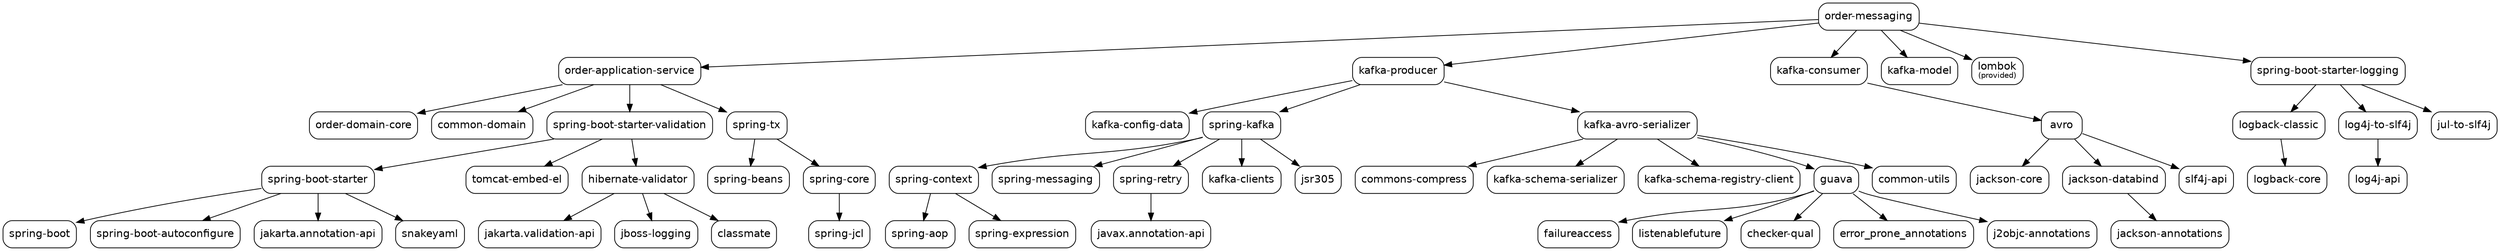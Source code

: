 digraph "order-messaging" {
  node [shape="box",style="rounded",fontname="Helvetica",fontsize="14"]
  edge [fontsize="10",fontname="Helvetica"]

  // Node Definitions:
  "com.food-ordering-system:order-application-service:jar"[label=<order-application-service>]
  "com.food-ordering-system:order-domain-core:jar"[label=<order-domain-core>]
  "com.food.ordering.system:common-domain:jar"[label=<common-domain>]
  "org.springframework.boot:spring-boot-starter:jar"[label=<spring-boot-starter>]
  "org.springframework.boot:spring-boot:jar"[label=<spring-boot>]
  "org.springframework.boot:spring-boot-autoconfigure:jar"[label=<spring-boot-autoconfigure>]
  "jakarta.annotation:jakarta.annotation-api:jar"[label=<jakarta.annotation-api>]
  "org.yaml:snakeyaml:jar"[label=<snakeyaml>]
  "org.springframework.boot:spring-boot-starter-validation:jar"[label=<spring-boot-starter-validation>]
  "org.apache.tomcat.embed:tomcat-embed-el:jar"[label=<tomcat-embed-el>]
  "org.hibernate.validator:hibernate-validator:jar"[label=<hibernate-validator>]
  "jakarta.validation:jakarta.validation-api:jar"[label=<jakarta.validation-api>]
  "org.jboss.logging:jboss-logging:jar"[label=<jboss-logging>]
  "com.fasterxml:classmate:jar"[label=<classmate>]
  "org.springframework:spring-tx:jar"[label=<spring-tx>]
  "org.springframework:spring-beans:jar"[label=<spring-beans>]
  "org.springframework:spring-core:jar"[label=<spring-core>]
  "org.springframework:spring-jcl:jar"[label=<spring-jcl>]
  "com.food-ordering-system:order-messaging:jar"[label=<order-messaging>]
  "com.food-ordering-system:kafka-producer:jar"[label=<kafka-producer>]
  "com.food.ordering.system:kafka-config-data:jar"[label=<kafka-config-data>]
  "org.springframework:spring-context:jar"[label=<spring-context>]
  "org.springframework:spring-aop:jar"[label=<spring-aop>]
  "org.springframework:spring-expression:jar"[label=<spring-expression>]
  "org.springframework.kafka:spring-kafka:jar"[label=<spring-kafka>]
  "org.springframework:spring-messaging:jar"[label=<spring-messaging>]
  "org.springframework.retry:spring-retry:jar"[label=<spring-retry>]
  "javax.annotation:javax.annotation-api:jar"[label=<javax.annotation-api>]
  "org.apache.kafka:kafka-clients:jar"[label=<kafka-clients>]
  "com.google.code.findbugs:jsr305:jar"[label=<jsr305>]
  "io.confluent:kafka-avro-serializer:jar"[label=<kafka-avro-serializer>]
  "org.apache.commons:commons-compress:jar"[label=<commons-compress>]
  "io.confluent:kafka-schema-serializer:jar"[label=<kafka-schema-serializer>]
  "io.confluent:kafka-schema-registry-client:jar"[label=<kafka-schema-registry-client>]
  "com.google.guava:guava:jar"[label=<guava>]
  "com.google.guava:failureaccess:jar"[label=<failureaccess>]
  "com.google.guava:listenablefuture:jar"[label=<listenablefuture>]
  "org.checkerframework:checker-qual:jar"[label=<checker-qual>]
  "com.google.errorprone:error_prone_annotations:jar"[label=<error_prone_annotations>]
  "com.google.j2objc:j2objc-annotations:jar"[label=<j2objc-annotations>]
  "io.confluent:common-utils:jar"[label=<common-utils>]
  "org.apache.avro:avro:jar"[label=<avro>]
  "com.fasterxml.jackson.core:jackson-core:jar"[label=<jackson-core>]
  "com.fasterxml.jackson.core:jackson-databind:jar"[label=<jackson-databind>]
  "com.fasterxml.jackson.core:jackson-annotations:jar"[label=<jackson-annotations>]
  "org.slf4j:slf4j-api:jar"[label=<slf4j-api>]
  "com.food-ordering-system:kafka-consumer:jar"[label=<kafka-consumer>]
  "com.food-ordering-system:kafka-model:jar"[label=<kafka-model>]
  "org.projectlombok:lombok:jar"[label=<lombok<font point-size="10"><br/>(provided)</font>>]
  "ch.qos.logback:logback-classic:jar"[label=<logback-classic>]
  "ch.qos.logback:logback-core:jar"[label=<logback-core>]
  "org.springframework.boot:spring-boot-starter-logging:jar"[label=<spring-boot-starter-logging>]
  "org.apache.logging.log4j:log4j-to-slf4j:jar"[label=<log4j-to-slf4j>]
  "org.apache.logging.log4j:log4j-api:jar"[label=<log4j-api>]
  "org.slf4j:jul-to-slf4j:jar"[label=<jul-to-slf4j>]

  // Edge Definitions:
  "com.food-ordering-system:order-application-service:jar" -> "com.food-ordering-system:order-domain-core:jar"
  "com.food-ordering-system:order-application-service:jar" -> "com.food.ordering.system:common-domain:jar"
  "org.springframework.boot:spring-boot-starter:jar" -> "org.springframework.boot:spring-boot:jar"
  "org.springframework.boot:spring-boot-starter:jar" -> "org.springframework.boot:spring-boot-autoconfigure:jar"
  "org.springframework.boot:spring-boot-starter:jar" -> "jakarta.annotation:jakarta.annotation-api:jar"
  "org.springframework.boot:spring-boot-starter:jar" -> "org.yaml:snakeyaml:jar"
  "org.springframework.boot:spring-boot-starter-validation:jar" -> "org.springframework.boot:spring-boot-starter:jar"
  "org.springframework.boot:spring-boot-starter-validation:jar" -> "org.apache.tomcat.embed:tomcat-embed-el:jar"
  "org.hibernate.validator:hibernate-validator:jar" -> "jakarta.validation:jakarta.validation-api:jar"
  "org.hibernate.validator:hibernate-validator:jar" -> "org.jboss.logging:jboss-logging:jar"
  "org.hibernate.validator:hibernate-validator:jar" -> "com.fasterxml:classmate:jar"
  "org.springframework.boot:spring-boot-starter-validation:jar" -> "org.hibernate.validator:hibernate-validator:jar"
  "com.food-ordering-system:order-application-service:jar" -> "org.springframework.boot:spring-boot-starter-validation:jar"
  "org.springframework:spring-tx:jar" -> "org.springframework:spring-beans:jar"
  "org.springframework:spring-core:jar" -> "org.springframework:spring-jcl:jar"
  "org.springframework:spring-tx:jar" -> "org.springframework:spring-core:jar"
  "com.food-ordering-system:order-application-service:jar" -> "org.springframework:spring-tx:jar"
  "com.food-ordering-system:order-messaging:jar" -> "com.food-ordering-system:order-application-service:jar"
  "com.food-ordering-system:kafka-producer:jar" -> "com.food.ordering.system:kafka-config-data:jar"
  "org.springframework:spring-context:jar" -> "org.springframework:spring-aop:jar"
  "org.springframework:spring-context:jar" -> "org.springframework:spring-expression:jar"
  "org.springframework.kafka:spring-kafka:jar" -> "org.springframework:spring-context:jar"
  "org.springframework.kafka:spring-kafka:jar" -> "org.springframework:spring-messaging:jar"
  "org.springframework.retry:spring-retry:jar" -> "javax.annotation:javax.annotation-api:jar"
  "org.springframework.kafka:spring-kafka:jar" -> "org.springframework.retry:spring-retry:jar"
  "org.springframework.kafka:spring-kafka:jar" -> "org.apache.kafka:kafka-clients:jar"
  "org.springframework.kafka:spring-kafka:jar" -> "com.google.code.findbugs:jsr305:jar"
  "com.food-ordering-system:kafka-producer:jar" -> "org.springframework.kafka:spring-kafka:jar"
  "io.confluent:kafka-avro-serializer:jar" -> "org.apache.commons:commons-compress:jar"
  "io.confluent:kafka-avro-serializer:jar" -> "io.confluent:kafka-schema-serializer:jar"
  "io.confluent:kafka-avro-serializer:jar" -> "io.confluent:kafka-schema-registry-client:jar"
  "com.google.guava:guava:jar" -> "com.google.guava:failureaccess:jar"
  "com.google.guava:guava:jar" -> "com.google.guava:listenablefuture:jar"
  "com.google.guava:guava:jar" -> "org.checkerframework:checker-qual:jar"
  "com.google.guava:guava:jar" -> "com.google.errorprone:error_prone_annotations:jar"
  "com.google.guava:guava:jar" -> "com.google.j2objc:j2objc-annotations:jar"
  "io.confluent:kafka-avro-serializer:jar" -> "com.google.guava:guava:jar"
  "io.confluent:kafka-avro-serializer:jar" -> "io.confluent:common-utils:jar"
  "com.food-ordering-system:kafka-producer:jar" -> "io.confluent:kafka-avro-serializer:jar"
  "com.food-ordering-system:order-messaging:jar" -> "com.food-ordering-system:kafka-producer:jar"
  "org.apache.avro:avro:jar" -> "com.fasterxml.jackson.core:jackson-core:jar"
  "com.fasterxml.jackson.core:jackson-databind:jar" -> "com.fasterxml.jackson.core:jackson-annotations:jar"
  "org.apache.avro:avro:jar" -> "com.fasterxml.jackson.core:jackson-databind:jar"
  "org.apache.avro:avro:jar" -> "org.slf4j:slf4j-api:jar"
  "com.food-ordering-system:kafka-consumer:jar" -> "org.apache.avro:avro:jar"
  "com.food-ordering-system:order-messaging:jar" -> "com.food-ordering-system:kafka-consumer:jar"
  "com.food-ordering-system:order-messaging:jar" -> "com.food-ordering-system:kafka-model:jar"
  "com.food-ordering-system:order-messaging:jar" -> "org.projectlombok:lombok:jar"
  "ch.qos.logback:logback-classic:jar" -> "ch.qos.logback:logback-core:jar"
  "org.springframework.boot:spring-boot-starter-logging:jar" -> "ch.qos.logback:logback-classic:jar"
  "org.apache.logging.log4j:log4j-to-slf4j:jar" -> "org.apache.logging.log4j:log4j-api:jar"
  "org.springframework.boot:spring-boot-starter-logging:jar" -> "org.apache.logging.log4j:log4j-to-slf4j:jar"
  "org.springframework.boot:spring-boot-starter-logging:jar" -> "org.slf4j:jul-to-slf4j:jar"
  "com.food-ordering-system:order-messaging:jar" -> "org.springframework.boot:spring-boot-starter-logging:jar"
}